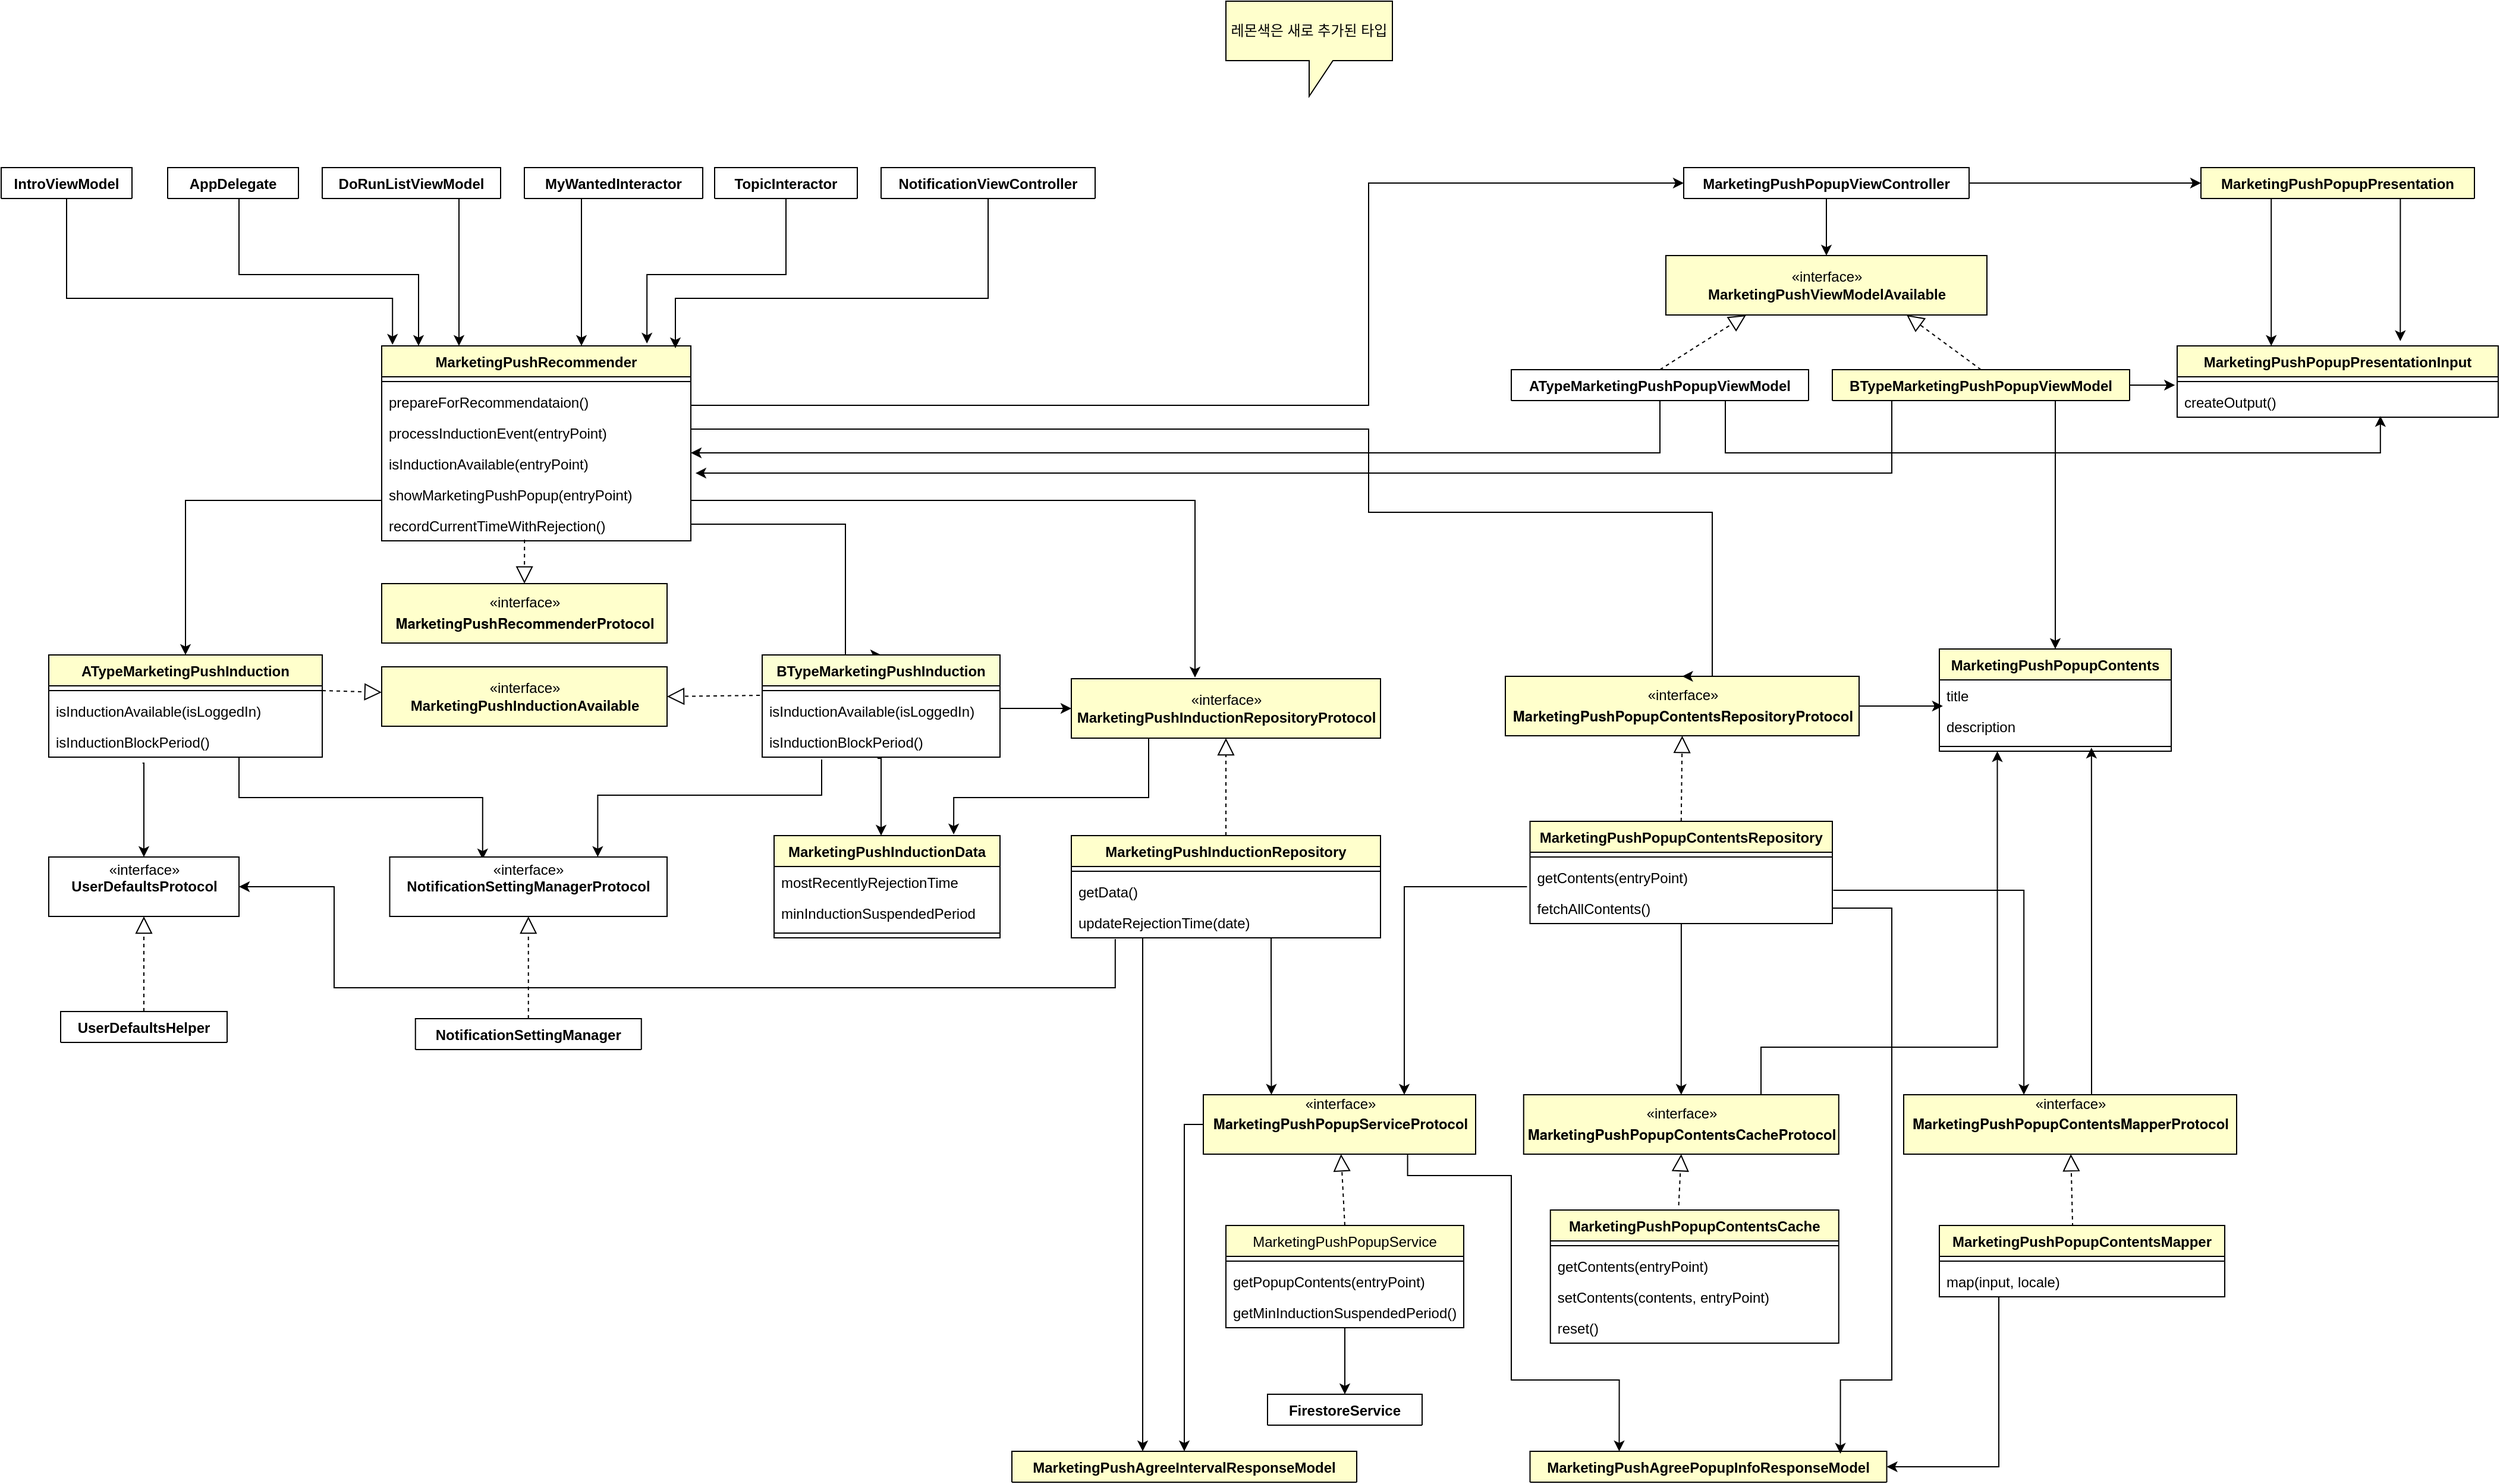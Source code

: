 <mxfile version="14.2.3" type="github">
  <diagram id="C5RBs43oDa-KdzZeNtuy" name="Page-1">
    <mxGraphModel dx="2325" dy="882" grid="1" gridSize="10" guides="1" tooltips="1" connect="1" arrows="1" fold="1" page="1" pageScale="1" pageWidth="827" pageHeight="1169" math="0" shadow="0">
      <root>
        <mxCell id="WIyWlLk6GJQsqaUBKTNV-0" />
        <mxCell id="WIyWlLk6GJQsqaUBKTNV-1" parent="WIyWlLk6GJQsqaUBKTNV-0" />
        <mxCell id="N1tmpEoP07QRV75fyxRd-24" style="edgeStyle=orthogonalEdgeStyle;rounded=0;orthogonalLoop=1;jettySize=auto;html=1;entryX=0;entryY=0.5;entryDx=0;entryDy=0;" parent="WIyWlLk6GJQsqaUBKTNV-1" source="t66y0W6B2ZInhG74MDZf-0" edge="1" target="t66y0W6B2ZInhG74MDZf-30">
          <mxGeometry relative="1" as="geometry">
            <mxPoint x="1271.086" y="241.012" as="targetPoint" />
            <Array as="points">
              <mxPoint x="1020" y="380" />
              <mxPoint x="1020" y="193" />
            </Array>
          </mxGeometry>
        </mxCell>
        <mxCell id="N1tmpEoP07QRV75fyxRd-34" style="edgeStyle=orthogonalEdgeStyle;rounded=0;orthogonalLoop=1;jettySize=auto;html=1;entryX=0.5;entryY=0;entryDx=0;entryDy=0;" parent="WIyWlLk6GJQsqaUBKTNV-1" source="t66y0W6B2ZInhG74MDZf-0" target="t66y0W6B2ZInhG74MDZf-4" edge="1">
          <mxGeometry relative="1" as="geometry">
            <Array as="points">
              <mxPoint x="260" y="460" />
              <mxPoint x="135" y="460" />
            </Array>
          </mxGeometry>
        </mxCell>
        <mxCell id="N1tmpEoP07QRV75fyxRd-35" style="edgeStyle=orthogonalEdgeStyle;rounded=0;orthogonalLoop=1;jettySize=auto;html=1;entryX=0.5;entryY=0;entryDx=0;entryDy=0;" parent="WIyWlLk6GJQsqaUBKTNV-1" source="t66y0W6B2ZInhG74MDZf-0" target="t66y0W6B2ZInhG74MDZf-10" edge="1">
          <mxGeometry relative="1" as="geometry">
            <Array as="points">
              <mxPoint x="580" y="480" />
            </Array>
          </mxGeometry>
        </mxCell>
        <mxCell id="_1q0dkuOW4hVHXK4jOnH-2" style="edgeStyle=orthogonalEdgeStyle;rounded=0;orthogonalLoop=1;jettySize=auto;html=1;entryX=0.4;entryY=-0.02;entryDx=0;entryDy=0;entryPerimeter=0;" edge="1" parent="WIyWlLk6GJQsqaUBKTNV-1" source="t66y0W6B2ZInhG74MDZf-0" target="t66y0W6B2ZInhG74MDZf-16">
          <mxGeometry relative="1" as="geometry">
            <Array as="points">
              <mxPoint x="874" y="460" />
            </Array>
          </mxGeometry>
        </mxCell>
        <mxCell id="t66y0W6B2ZInhG74MDZf-0" value="MarketingPushRecommender&#xa;" style="swimlane;fontStyle=1;align=center;verticalAlign=top;childLayout=stackLayout;horizontal=1;startSize=26;horizontalStack=0;resizeParent=1;resizeParentMax=0;resizeLast=0;collapsible=1;marginBottom=0;fillColor=#FFFFCC;" parent="WIyWlLk6GJQsqaUBKTNV-1" vertex="1">
          <mxGeometry x="190" y="330" width="260" height="164" as="geometry" />
        </mxCell>
        <mxCell id="t66y0W6B2ZInhG74MDZf-2" value="" style="line;strokeWidth=1;fillColor=none;align=left;verticalAlign=middle;spacingTop=-1;spacingLeft=3;spacingRight=3;rotatable=0;labelPosition=right;points=[];portConstraint=eastwest;" parent="t66y0W6B2ZInhG74MDZf-0" vertex="1">
          <mxGeometry y="26" width="260" height="8" as="geometry" />
        </mxCell>
        <mxCell id="_1q0dkuOW4hVHXK4jOnH-71" value="prepareForRecommendataion()" style="text;strokeColor=none;fillColor=none;align=left;verticalAlign=top;spacingLeft=4;spacingRight=4;overflow=hidden;rotatable=0;points=[[0,0.5],[1,0.5]];portConstraint=eastwest;" vertex="1" parent="t66y0W6B2ZInhG74MDZf-0">
          <mxGeometry y="34" width="260" height="26" as="geometry" />
        </mxCell>
        <mxCell id="t66y0W6B2ZInhG74MDZf-3" value="processInductionEvent(entryPoint)" style="text;strokeColor=none;fillColor=none;align=left;verticalAlign=top;spacingLeft=4;spacingRight=4;overflow=hidden;rotatable=0;points=[[0,0.5],[1,0.5]];portConstraint=eastwest;" parent="t66y0W6B2ZInhG74MDZf-0" vertex="1">
          <mxGeometry y="60" width="260" height="26" as="geometry" />
        </mxCell>
        <mxCell id="_1q0dkuOW4hVHXK4jOnH-69" value="isInductionAvailable(entryPoint)" style="text;strokeColor=none;fillColor=none;align=left;verticalAlign=top;spacingLeft=4;spacingRight=4;overflow=hidden;rotatable=0;points=[[0,0.5],[1,0.5]];portConstraint=eastwest;" vertex="1" parent="t66y0W6B2ZInhG74MDZf-0">
          <mxGeometry y="86" width="260" height="26" as="geometry" />
        </mxCell>
        <mxCell id="_1q0dkuOW4hVHXK4jOnH-70" value="showMarketingPushPopup(entryPoint) " style="text;strokeColor=none;fillColor=none;align=left;verticalAlign=top;spacingLeft=4;spacingRight=4;overflow=hidden;rotatable=0;points=[[0,0.5],[1,0.5]];portConstraint=eastwest;" vertex="1" parent="t66y0W6B2ZInhG74MDZf-0">
          <mxGeometry y="112" width="260" height="26" as="geometry" />
        </mxCell>
        <mxCell id="_1q0dkuOW4hVHXK4jOnH-72" value="recordCurrentTimeWithRejection()" style="text;strokeColor=none;fillColor=none;align=left;verticalAlign=top;spacingLeft=4;spacingRight=4;overflow=hidden;rotatable=0;points=[[0,0.5],[1,0.5]];portConstraint=eastwest;" vertex="1" parent="t66y0W6B2ZInhG74MDZf-0">
          <mxGeometry y="138" width="260" height="26" as="geometry" />
        </mxCell>
        <mxCell id="t66y0W6B2ZInhG74MDZf-84" style="edgeStyle=orthogonalEdgeStyle;rounded=0;orthogonalLoop=1;jettySize=auto;html=1;exitX=0.343;exitY=1.192;exitDx=0;exitDy=0;exitPerimeter=0;" parent="WIyWlLk6GJQsqaUBKTNV-1" source="_1q0dkuOW4hVHXK4jOnH-73" target="t66y0W6B2ZInhG74MDZf-15" edge="1">
          <mxGeometry relative="1" as="geometry">
            <Array as="points">
              <mxPoint x="-10" y="681" />
            </Array>
          </mxGeometry>
        </mxCell>
        <mxCell id="t66y0W6B2ZInhG74MDZf-85" style="edgeStyle=orthogonalEdgeStyle;rounded=0;orthogonalLoop=1;jettySize=auto;html=1;entryX=0.335;entryY=0.04;entryDx=0;entryDy=0;entryPerimeter=0;" parent="WIyWlLk6GJQsqaUBKTNV-1" source="t66y0W6B2ZInhG74MDZf-4" target="t66y0W6B2ZInhG74MDZf-34" edge="1">
          <mxGeometry relative="1" as="geometry">
            <mxPoint x="145.062" y="770" as="targetPoint" />
            <Array as="points">
              <mxPoint x="70" y="710" />
              <mxPoint x="275" y="710" />
            </Array>
          </mxGeometry>
        </mxCell>
        <mxCell id="t66y0W6B2ZInhG74MDZf-4" value="ATypeMarketingPushInduction&#xa;" style="swimlane;fontStyle=1;align=center;verticalAlign=top;childLayout=stackLayout;horizontal=1;startSize=26;horizontalStack=0;resizeParent=1;resizeParentMax=0;resizeLast=0;collapsible=1;marginBottom=0;fillColor=#FFFFCC;" parent="WIyWlLk6GJQsqaUBKTNV-1" vertex="1">
          <mxGeometry x="-90" y="590" width="230" height="86" as="geometry" />
        </mxCell>
        <mxCell id="t66y0W6B2ZInhG74MDZf-6" value="" style="line;strokeWidth=1;fillColor=none;align=left;verticalAlign=middle;spacingTop=-1;spacingLeft=3;spacingRight=3;rotatable=0;labelPosition=right;points=[];portConstraint=eastwest;" parent="t66y0W6B2ZInhG74MDZf-4" vertex="1">
          <mxGeometry y="26" width="230" height="8" as="geometry" />
        </mxCell>
        <mxCell id="t66y0W6B2ZInhG74MDZf-7" value="isInductionAvailable(isLoggedIn)" style="text;strokeColor=none;fillColor=none;align=left;verticalAlign=top;spacingLeft=4;spacingRight=4;overflow=hidden;rotatable=0;points=[[0,0.5],[1,0.5]];portConstraint=eastwest;" parent="t66y0W6B2ZInhG74MDZf-4" vertex="1">
          <mxGeometry y="34" width="230" height="26" as="geometry" />
        </mxCell>
        <mxCell id="_1q0dkuOW4hVHXK4jOnH-73" value="isInductionBlockPeriod() " style="text;strokeColor=none;fillColor=none;align=left;verticalAlign=top;spacingLeft=4;spacingRight=4;overflow=hidden;rotatable=0;points=[[0,0.5],[1,0.5]];portConstraint=eastwest;" vertex="1" parent="t66y0W6B2ZInhG74MDZf-4">
          <mxGeometry y="60" width="230" height="26" as="geometry" />
        </mxCell>
        <mxCell id="t66y0W6B2ZInhG74MDZf-86" style="edgeStyle=orthogonalEdgeStyle;rounded=0;orthogonalLoop=1;jettySize=auto;html=1;entryX=0.75;entryY=0;entryDx=0;entryDy=0;exitX=0.25;exitY=1.077;exitDx=0;exitDy=0;exitPerimeter=0;" parent="WIyWlLk6GJQsqaUBKTNV-1" source="_1q0dkuOW4hVHXK4jOnH-76" target="t66y0W6B2ZInhG74MDZf-34" edge="1">
          <mxGeometry relative="1" as="geometry">
            <Array as="points">
              <mxPoint x="560" y="708" />
              <mxPoint x="372" y="708" />
            </Array>
          </mxGeometry>
        </mxCell>
        <mxCell id="t66y0W6B2ZInhG74MDZf-87" style="edgeStyle=orthogonalEdgeStyle;rounded=0;orthogonalLoop=1;jettySize=auto;html=1;" parent="WIyWlLk6GJQsqaUBKTNV-1" source="t66y0W6B2ZInhG74MDZf-10" target="t66y0W6B2ZInhG74MDZf-16" edge="1">
          <mxGeometry relative="1" as="geometry">
            <Array as="points">
              <mxPoint x="720" y="635" />
              <mxPoint x="720" y="635" />
            </Array>
          </mxGeometry>
        </mxCell>
        <mxCell id="_1q0dkuOW4hVHXK4jOnH-88" style="edgeStyle=orthogonalEdgeStyle;rounded=0;orthogonalLoop=1;jettySize=auto;html=1;exitX=0.485;exitY=1.038;exitDx=0;exitDy=0;exitPerimeter=0;" edge="1" parent="WIyWlLk6GJQsqaUBKTNV-1" source="_1q0dkuOW4hVHXK4jOnH-76" target="t66y0W6B2ZInhG74MDZf-39">
          <mxGeometry relative="1" as="geometry">
            <Array as="points">
              <mxPoint x="610" y="677" />
            </Array>
          </mxGeometry>
        </mxCell>
        <mxCell id="t66y0W6B2ZInhG74MDZf-10" value="BTypeMarketingPushInduction&#xa;" style="swimlane;fontStyle=1;align=center;verticalAlign=top;childLayout=stackLayout;horizontal=1;startSize=26;horizontalStack=0;resizeParent=1;resizeParentMax=0;resizeLast=0;collapsible=1;marginBottom=0;fillColor=#FCFFD4;" parent="WIyWlLk6GJQsqaUBKTNV-1" vertex="1">
          <mxGeometry x="510" y="590" width="200" height="86" as="geometry" />
        </mxCell>
        <mxCell id="t66y0W6B2ZInhG74MDZf-12" value="" style="line;strokeWidth=1;fillColor=none;align=left;verticalAlign=middle;spacingTop=-1;spacingLeft=3;spacingRight=3;rotatable=0;labelPosition=right;points=[];portConstraint=eastwest;" parent="t66y0W6B2ZInhG74MDZf-10" vertex="1">
          <mxGeometry y="26" width="200" height="8" as="geometry" />
        </mxCell>
        <mxCell id="t66y0W6B2ZInhG74MDZf-13" value="isInductionAvailable(isLoggedIn)" style="text;strokeColor=none;fillColor=none;align=left;verticalAlign=top;spacingLeft=4;spacingRight=4;overflow=hidden;rotatable=0;points=[[0,0.5],[1,0.5]];portConstraint=eastwest;" parent="t66y0W6B2ZInhG74MDZf-10" vertex="1">
          <mxGeometry y="34" width="200" height="26" as="geometry" />
        </mxCell>
        <mxCell id="_1q0dkuOW4hVHXK4jOnH-76" value="isInductionBlockPeriod() " style="text;strokeColor=none;fillColor=none;align=left;verticalAlign=top;spacingLeft=4;spacingRight=4;overflow=hidden;rotatable=0;points=[[0,0.5],[1,0.5]];portConstraint=eastwest;" vertex="1" parent="t66y0W6B2ZInhG74MDZf-10">
          <mxGeometry y="60" width="200" height="26" as="geometry" />
        </mxCell>
        <mxCell id="t66y0W6B2ZInhG74MDZf-14" value="«interface»&lt;br&gt;&lt;span style=&quot;font-weight: 700&quot;&gt;MarketingPushInductionAvailable&lt;br&gt;&lt;/span&gt;" style="html=1;fillColor=#FFFFCC;" parent="WIyWlLk6GJQsqaUBKTNV-1" vertex="1">
          <mxGeometry x="190" y="600" width="240" height="50" as="geometry" />
        </mxCell>
        <mxCell id="t66y0W6B2ZInhG74MDZf-15" value="«interface»&lt;br&gt;&lt;b&gt;UserDefaultsProtocol&lt;br&gt;&lt;br&gt;&lt;/b&gt;" style="html=1;" parent="WIyWlLk6GJQsqaUBKTNV-1" vertex="1">
          <mxGeometry x="-90" y="760" width="160" height="50" as="geometry" />
        </mxCell>
        <mxCell id="_1q0dkuOW4hVHXK4jOnH-79" style="edgeStyle=orthogonalEdgeStyle;rounded=0;orthogonalLoop=1;jettySize=auto;html=1;exitX=0.25;exitY=1;exitDx=0;exitDy=0;entryX=0.795;entryY=-0.012;entryDx=0;entryDy=0;entryPerimeter=0;" edge="1" parent="WIyWlLk6GJQsqaUBKTNV-1" source="t66y0W6B2ZInhG74MDZf-16" target="t66y0W6B2ZInhG74MDZf-39">
          <mxGeometry relative="1" as="geometry">
            <mxPoint x="680" y="700" as="targetPoint" />
            <Array as="points">
              <mxPoint x="835" y="710" />
              <mxPoint x="671" y="710" />
            </Array>
          </mxGeometry>
        </mxCell>
        <mxCell id="t66y0W6B2ZInhG74MDZf-16" value="«interface»&lt;br&gt;&lt;span style=&quot;font-weight: 700&quot;&gt;MarketingPushInductionRepositoryProtocol&lt;br&gt;&lt;/span&gt;" style="html=1;fillColor=#FFFFCC;" parent="WIyWlLk6GJQsqaUBKTNV-1" vertex="1">
          <mxGeometry x="770" y="610" width="260" height="50" as="geometry" />
        </mxCell>
        <mxCell id="_1q0dkuOW4hVHXK4jOnH-115" style="edgeStyle=orthogonalEdgeStyle;rounded=0;orthogonalLoop=1;jettySize=auto;html=1;" edge="1" parent="WIyWlLk6GJQsqaUBKTNV-1" source="t66y0W6B2ZInhG74MDZf-17" target="_1q0dkuOW4hVHXK4jOnH-31">
          <mxGeometry relative="1" as="geometry">
            <Array as="points">
              <mxPoint x="830" y="1170" />
              <mxPoint x="830" y="1170" />
            </Array>
          </mxGeometry>
        </mxCell>
        <mxCell id="_1q0dkuOW4hVHXK4jOnH-122" style="edgeStyle=orthogonalEdgeStyle;rounded=0;orthogonalLoop=1;jettySize=auto;html=1;entryX=0.25;entryY=0;entryDx=0;entryDy=0;" edge="1" parent="WIyWlLk6GJQsqaUBKTNV-1" source="t66y0W6B2ZInhG74MDZf-17" target="_1q0dkuOW4hVHXK4jOnH-12">
          <mxGeometry relative="1" as="geometry">
            <Array as="points">
              <mxPoint x="938" y="860" />
              <mxPoint x="938" y="860" />
            </Array>
          </mxGeometry>
        </mxCell>
        <mxCell id="t66y0W6B2ZInhG74MDZf-17" value="MarketingPushInductionRepository&#xa;" style="swimlane;fontStyle=1;align=center;verticalAlign=top;childLayout=stackLayout;horizontal=1;startSize=26;horizontalStack=0;resizeParent=1;resizeParentMax=0;resizeLast=0;collapsible=1;marginBottom=0;fillColor=#FFFFCC;" parent="WIyWlLk6GJQsqaUBKTNV-1" vertex="1">
          <mxGeometry x="770" y="742" width="260" height="86" as="geometry" />
        </mxCell>
        <mxCell id="t66y0W6B2ZInhG74MDZf-19" value="" style="line;strokeWidth=1;fillColor=none;align=left;verticalAlign=middle;spacingTop=-1;spacingLeft=3;spacingRight=3;rotatable=0;labelPosition=right;points=[];portConstraint=eastwest;" parent="t66y0W6B2ZInhG74MDZf-17" vertex="1">
          <mxGeometry y="26" width="260" height="8" as="geometry" />
        </mxCell>
        <mxCell id="t66y0W6B2ZInhG74MDZf-20" value="getData()" style="text;strokeColor=none;fillColor=none;align=left;verticalAlign=top;spacingLeft=4;spacingRight=4;overflow=hidden;rotatable=0;points=[[0,0.5],[1,0.5]];portConstraint=eastwest;" parent="t66y0W6B2ZInhG74MDZf-17" vertex="1">
          <mxGeometry y="34" width="260" height="26" as="geometry" />
        </mxCell>
        <mxCell id="_1q0dkuOW4hVHXK4jOnH-78" value="updateRejectionTime(date)&#xa;&#xa;" style="text;strokeColor=none;fillColor=none;align=left;verticalAlign=top;spacingLeft=4;spacingRight=4;overflow=hidden;rotatable=0;points=[[0,0.5],[1,0.5]];portConstraint=eastwest;" vertex="1" parent="t66y0W6B2ZInhG74MDZf-17">
          <mxGeometry y="60" width="260" height="26" as="geometry" />
        </mxCell>
        <mxCell id="t66y0W6B2ZInhG74MDZf-21" value="«interface»&lt;br&gt;&lt;span style=&quot;font-weight: 700&quot;&gt;MarketingPushViewModelAvailable&lt;br&gt;&lt;/span&gt;" style="html=1;fillColor=#FFFFCC;" parent="WIyWlLk6GJQsqaUBKTNV-1" vertex="1">
          <mxGeometry x="1270" y="254" width="270" height="50" as="geometry" />
        </mxCell>
        <mxCell id="N1tmpEoP07QRV75fyxRd-19" style="edgeStyle=orthogonalEdgeStyle;rounded=0;orthogonalLoop=1;jettySize=auto;html=1;entryX=0.633;entryY=0.962;entryDx=0;entryDy=0;entryPerimeter=0;" parent="WIyWlLk6GJQsqaUBKTNV-1" source="t66y0W6B2ZInhG74MDZf-22" edge="1" target="N1tmpEoP07QRV75fyxRd-5">
          <mxGeometry relative="1" as="geometry">
            <mxPoint x="1850" y="420" as="targetPoint" />
            <Array as="points">
              <mxPoint x="1320" y="420" />
              <mxPoint x="1871" y="420" />
            </Array>
          </mxGeometry>
        </mxCell>
        <mxCell id="_1q0dkuOW4hVHXK4jOnH-106" style="edgeStyle=orthogonalEdgeStyle;rounded=0;orthogonalLoop=1;jettySize=auto;html=1;entryX=1;entryY=0.154;entryDx=0;entryDy=0;entryPerimeter=0;" edge="1" parent="WIyWlLk6GJQsqaUBKTNV-1" source="t66y0W6B2ZInhG74MDZf-22" target="_1q0dkuOW4hVHXK4jOnH-69">
          <mxGeometry relative="1" as="geometry" />
        </mxCell>
        <mxCell id="t66y0W6B2ZInhG74MDZf-22" value="ATypeMarketingPushPopupViewModel&#xa;" style="swimlane;fontStyle=1;align=center;verticalAlign=top;childLayout=stackLayout;horizontal=1;startSize=26;horizontalStack=0;resizeParent=1;resizeParentMax=0;resizeLast=0;collapsible=1;marginBottom=0;" parent="WIyWlLk6GJQsqaUBKTNV-1" vertex="1" collapsed="1">
          <mxGeometry x="1140" y="350" width="250" height="26" as="geometry">
            <mxRectangle x="1140" y="430" width="252.5" height="34" as="alternateBounds" />
          </mxGeometry>
        </mxCell>
        <mxCell id="t66y0W6B2ZInhG74MDZf-24" value="" style="line;strokeWidth=1;fillColor=none;align=left;verticalAlign=middle;spacingTop=-1;spacingLeft=3;spacingRight=3;rotatable=0;labelPosition=right;points=[];portConstraint=eastwest;" parent="t66y0W6B2ZInhG74MDZf-22" vertex="1">
          <mxGeometry y="26" width="250" height="8" as="geometry" />
        </mxCell>
        <mxCell id="_1q0dkuOW4hVHXK4jOnH-105" style="edgeStyle=orthogonalEdgeStyle;rounded=0;orthogonalLoop=1;jettySize=auto;html=1;entryX=1.015;entryY=0.808;entryDx=0;entryDy=0;entryPerimeter=0;" edge="1" parent="WIyWlLk6GJQsqaUBKTNV-1" source="t66y0W6B2ZInhG74MDZf-26" target="_1q0dkuOW4hVHXK4jOnH-69">
          <mxGeometry relative="1" as="geometry">
            <Array as="points">
              <mxPoint x="1460" y="437" />
            </Array>
          </mxGeometry>
        </mxCell>
        <mxCell id="_1q0dkuOW4hVHXK4jOnH-108" style="edgeStyle=orthogonalEdgeStyle;rounded=0;orthogonalLoop=1;jettySize=auto;html=1;entryX=-0.007;entryY=-0.038;entryDx=0;entryDy=0;entryPerimeter=0;" edge="1" parent="WIyWlLk6GJQsqaUBKTNV-1" source="t66y0W6B2ZInhG74MDZf-26" target="N1tmpEoP07QRV75fyxRd-5">
          <mxGeometry relative="1" as="geometry">
            <Array as="points">
              <mxPoint x="1690" y="363" />
              <mxPoint x="1690" y="363" />
            </Array>
          </mxGeometry>
        </mxCell>
        <mxCell id="_1q0dkuOW4hVHXK4jOnH-117" style="edgeStyle=orthogonalEdgeStyle;rounded=0;orthogonalLoop=1;jettySize=auto;html=1;exitX=0.75;exitY=1;exitDx=0;exitDy=0;" edge="1" parent="WIyWlLk6GJQsqaUBKTNV-1" source="t66y0W6B2ZInhG74MDZf-26" target="_1q0dkuOW4hVHXK4jOnH-8">
          <mxGeometry relative="1" as="geometry" />
        </mxCell>
        <mxCell id="t66y0W6B2ZInhG74MDZf-26" value="BTypeMarketingPushPopupViewModel&#xa;" style="swimlane;fontStyle=1;align=center;verticalAlign=top;childLayout=stackLayout;horizontal=1;startSize=26;horizontalStack=0;resizeParent=1;resizeParentMax=0;resizeLast=0;collapsible=1;marginBottom=0;fillColor=#FFFFCC;" parent="WIyWlLk6GJQsqaUBKTNV-1" vertex="1" collapsed="1">
          <mxGeometry x="1410" y="350" width="250" height="26" as="geometry">
            <mxRectangle x="1410" y="430" width="260" height="34" as="alternateBounds" />
          </mxGeometry>
        </mxCell>
        <mxCell id="t66y0W6B2ZInhG74MDZf-28" value="" style="line;strokeWidth=1;fillColor=none;align=left;verticalAlign=middle;spacingTop=-1;spacingLeft=3;spacingRight=3;rotatable=0;labelPosition=right;points=[];portConstraint=eastwest;" parent="t66y0W6B2ZInhG74MDZf-26" vertex="1">
          <mxGeometry y="26" width="250" height="8" as="geometry" />
        </mxCell>
        <mxCell id="t66y0W6B2ZInhG74MDZf-73" style="edgeStyle=orthogonalEdgeStyle;rounded=0;orthogonalLoop=1;jettySize=auto;html=1;" parent="WIyWlLk6GJQsqaUBKTNV-1" source="t66y0W6B2ZInhG74MDZf-30" target="t66y0W6B2ZInhG74MDZf-21" edge="1">
          <mxGeometry relative="1" as="geometry" />
        </mxCell>
        <mxCell id="_1q0dkuOW4hVHXK4jOnH-102" style="edgeStyle=orthogonalEdgeStyle;rounded=0;orthogonalLoop=1;jettySize=auto;html=1;entryX=0;entryY=0.5;entryDx=0;entryDy=0;" edge="1" parent="WIyWlLk6GJQsqaUBKTNV-1" source="t66y0W6B2ZInhG74MDZf-30" target="N1tmpEoP07QRV75fyxRd-6">
          <mxGeometry relative="1" as="geometry">
            <mxPoint x="1710" y="103" as="targetPoint" />
          </mxGeometry>
        </mxCell>
        <mxCell id="t66y0W6B2ZInhG74MDZf-30" value="MarketingPushPopupViewController&#xa;" style="swimlane;fontStyle=1;align=center;verticalAlign=top;childLayout=stackLayout;horizontal=1;startSize=26;horizontalStack=0;resizeParent=1;resizeParentMax=0;resizeLast=0;collapsible=1;marginBottom=0;" parent="WIyWlLk6GJQsqaUBKTNV-1" vertex="1" collapsed="1">
          <mxGeometry x="1285" y="180" width="240" height="26" as="geometry">
            <mxRectangle x="1270" y="220" width="271.5" height="34" as="alternateBounds" />
          </mxGeometry>
        </mxCell>
        <mxCell id="t66y0W6B2ZInhG74MDZf-32" value="" style="line;strokeWidth=1;fillColor=none;align=left;verticalAlign=middle;spacingTop=-1;spacingLeft=3;spacingRight=3;rotatable=0;labelPosition=right;points=[];portConstraint=eastwest;" parent="t66y0W6B2ZInhG74MDZf-30" vertex="1">
          <mxGeometry y="26" width="240" height="8" as="geometry" />
        </mxCell>
        <mxCell id="t66y0W6B2ZInhG74MDZf-34" value="«interface»&lt;br&gt;&lt;b&gt;NotificationSettingManagerProtocol&lt;br&gt;&lt;br&gt;&lt;/b&gt;" style="html=1;" parent="WIyWlLk6GJQsqaUBKTNV-1" vertex="1">
          <mxGeometry x="196.75" y="760" width="233.25" height="50" as="geometry" />
        </mxCell>
        <mxCell id="t66y0W6B2ZInhG74MDZf-35" value="NotificationSettingManager&#xa;" style="swimlane;fontStyle=1;align=center;verticalAlign=top;childLayout=stackLayout;horizontal=1;startSize=26;horizontalStack=0;resizeParent=1;resizeParentMax=0;resizeLast=0;collapsible=1;marginBottom=0;" parent="WIyWlLk6GJQsqaUBKTNV-1" vertex="1" collapsed="1">
          <mxGeometry x="218.38" y="896" width="190" height="26" as="geometry">
            <mxRectangle x="223" y="920" width="180" height="34" as="alternateBounds" />
          </mxGeometry>
        </mxCell>
        <mxCell id="t66y0W6B2ZInhG74MDZf-37" value="" style="line;strokeWidth=1;fillColor=none;align=left;verticalAlign=middle;spacingTop=-1;spacingLeft=3;spacingRight=3;rotatable=0;labelPosition=right;points=[];portConstraint=eastwest;" parent="t66y0W6B2ZInhG74MDZf-35" vertex="1">
          <mxGeometry y="26" width="190" height="8" as="geometry" />
        </mxCell>
        <mxCell id="t66y0W6B2ZInhG74MDZf-39" value="MarketingPushInductionData&#xa;" style="swimlane;fontStyle=1;align=center;verticalAlign=top;childLayout=stackLayout;horizontal=1;startSize=26;horizontalStack=0;resizeParent=1;resizeParentMax=0;resizeLast=0;collapsible=1;marginBottom=0;fillColor=#FFFFCC;" parent="WIyWlLk6GJQsqaUBKTNV-1" vertex="1">
          <mxGeometry x="520" y="742" width="190" height="86" as="geometry" />
        </mxCell>
        <mxCell id="t66y0W6B2ZInhG74MDZf-40" value="mostRecentlyRejectionTime" style="text;strokeColor=none;fillColor=none;align=left;verticalAlign=top;spacingLeft=4;spacingRight=4;overflow=hidden;rotatable=0;points=[[0,0.5],[1,0.5]];portConstraint=eastwest;" parent="t66y0W6B2ZInhG74MDZf-39" vertex="1">
          <mxGeometry y="26" width="190" height="26" as="geometry" />
        </mxCell>
        <mxCell id="_1q0dkuOW4hVHXK4jOnH-77" value="minInductionSuspendedPeriod" style="text;strokeColor=none;fillColor=none;align=left;verticalAlign=top;spacingLeft=4;spacingRight=4;overflow=hidden;rotatable=0;points=[[0,0.5],[1,0.5]];portConstraint=eastwest;" vertex="1" parent="t66y0W6B2ZInhG74MDZf-39">
          <mxGeometry y="52" width="190" height="26" as="geometry" />
        </mxCell>
        <mxCell id="t66y0W6B2ZInhG74MDZf-41" value="" style="line;strokeWidth=1;fillColor=none;align=left;verticalAlign=middle;spacingTop=-1;spacingLeft=3;spacingRight=3;rotatable=0;labelPosition=right;points=[];portConstraint=eastwest;" parent="t66y0W6B2ZInhG74MDZf-39" vertex="1">
          <mxGeometry y="78" width="190" height="8" as="geometry" />
        </mxCell>
        <mxCell id="_1q0dkuOW4hVHXK4jOnH-93" style="edgeStyle=orthogonalEdgeStyle;rounded=0;orthogonalLoop=1;jettySize=auto;html=1;entryX=0.95;entryY=0.012;entryDx=0;entryDy=0;entryPerimeter=0;" edge="1" parent="WIyWlLk6GJQsqaUBKTNV-1" source="t66y0W6B2ZInhG74MDZf-43" target="t66y0W6B2ZInhG74MDZf-0">
          <mxGeometry relative="1" as="geometry">
            <Array as="points">
              <mxPoint x="700" y="290" />
              <mxPoint x="437" y="290" />
            </Array>
          </mxGeometry>
        </mxCell>
        <mxCell id="t66y0W6B2ZInhG74MDZf-43" value="NotificationViewController&#xa;" style="swimlane;fontStyle=1;align=center;verticalAlign=top;childLayout=stackLayout;horizontal=1;startSize=26;horizontalStack=0;resizeParent=1;resizeParentMax=0;resizeLast=0;collapsible=1;marginBottom=0;" parent="WIyWlLk6GJQsqaUBKTNV-1" vertex="1" collapsed="1">
          <mxGeometry x="610" y="180" width="180" height="26" as="geometry">
            <mxRectangle x="690" y="180" width="160" height="34" as="alternateBounds" />
          </mxGeometry>
        </mxCell>
        <mxCell id="t66y0W6B2ZInhG74MDZf-45" value="" style="line;strokeWidth=1;fillColor=none;align=left;verticalAlign=middle;spacingTop=-1;spacingLeft=3;spacingRight=3;rotatable=0;labelPosition=right;points=[];portConstraint=eastwest;" parent="t66y0W6B2ZInhG74MDZf-43" vertex="1">
          <mxGeometry y="26" width="180" height="8" as="geometry" />
        </mxCell>
        <mxCell id="N1tmpEoP07QRV75fyxRd-33" style="edgeStyle=orthogonalEdgeStyle;rounded=0;orthogonalLoop=1;jettySize=auto;html=1;entryX=0.858;entryY=-0.012;entryDx=0;entryDy=0;entryPerimeter=0;" parent="WIyWlLk6GJQsqaUBKTNV-1" source="t66y0W6B2ZInhG74MDZf-47" target="t66y0W6B2ZInhG74MDZf-0" edge="1">
          <mxGeometry relative="1" as="geometry">
            <Array as="points">
              <mxPoint x="530" y="270" />
              <mxPoint x="413" y="270" />
            </Array>
          </mxGeometry>
        </mxCell>
        <mxCell id="t66y0W6B2ZInhG74MDZf-47" value="TopicInteractor&#xa;" style="swimlane;fontStyle=1;align=center;verticalAlign=top;childLayout=stackLayout;horizontal=1;startSize=26;horizontalStack=0;resizeParent=1;resizeParentMax=0;resizeLast=0;collapsible=1;marginBottom=0;" parent="WIyWlLk6GJQsqaUBKTNV-1" vertex="1" collapsed="1">
          <mxGeometry x="470" y="180" width="120" height="26" as="geometry">
            <mxRectangle x="510" y="180" width="160" height="34" as="alternateBounds" />
          </mxGeometry>
        </mxCell>
        <mxCell id="t66y0W6B2ZInhG74MDZf-49" value="" style="line;strokeWidth=1;fillColor=none;align=left;verticalAlign=middle;spacingTop=-1;spacingLeft=3;spacingRight=3;rotatable=0;labelPosition=right;points=[];portConstraint=eastwest;" parent="t66y0W6B2ZInhG74MDZf-47" vertex="1">
          <mxGeometry y="26" width="120" height="8" as="geometry" />
        </mxCell>
        <mxCell id="_1q0dkuOW4hVHXK4jOnH-64" style="edgeStyle=orthogonalEdgeStyle;rounded=0;orthogonalLoop=1;jettySize=auto;html=1;entryX=0.25;entryY=0;entryDx=0;entryDy=0;" edge="1" parent="WIyWlLk6GJQsqaUBKTNV-1" source="t66y0W6B2ZInhG74MDZf-51" target="t66y0W6B2ZInhG74MDZf-0">
          <mxGeometry relative="1" as="geometry">
            <Array as="points">
              <mxPoint x="255" y="250" />
              <mxPoint x="255" y="250" />
            </Array>
          </mxGeometry>
        </mxCell>
        <mxCell id="t66y0W6B2ZInhG74MDZf-51" value="DoRunListViewModel" style="swimlane;fontStyle=1;align=center;verticalAlign=top;childLayout=stackLayout;horizontal=1;startSize=26;horizontalStack=0;resizeParent=1;resizeParentMax=0;resizeLast=0;collapsible=1;marginBottom=0;" parent="WIyWlLk6GJQsqaUBKTNV-1" vertex="1" collapsed="1">
          <mxGeometry x="140" y="180" width="150" height="26" as="geometry">
            <mxRectangle x="140" y="180" width="160" height="34" as="alternateBounds" />
          </mxGeometry>
        </mxCell>
        <mxCell id="t66y0W6B2ZInhG74MDZf-53" value="" style="line;strokeWidth=1;fillColor=none;align=left;verticalAlign=middle;spacingTop=-1;spacingLeft=3;spacingRight=3;rotatable=0;labelPosition=right;points=[];portConstraint=eastwest;" parent="t66y0W6B2ZInhG74MDZf-51" vertex="1">
          <mxGeometry y="26" width="150" height="8" as="geometry" />
        </mxCell>
        <mxCell id="N1tmpEoP07QRV75fyxRd-32" style="edgeStyle=orthogonalEdgeStyle;rounded=0;orthogonalLoop=1;jettySize=auto;html=1;" parent="WIyWlLk6GJQsqaUBKTNV-1" source="t66y0W6B2ZInhG74MDZf-55" edge="1">
          <mxGeometry relative="1" as="geometry">
            <mxPoint x="358" y="330" as="targetPoint" />
            <Array as="points">
              <mxPoint x="358" y="240" />
              <mxPoint x="358" y="240" />
            </Array>
          </mxGeometry>
        </mxCell>
        <mxCell id="t66y0W6B2ZInhG74MDZf-55" value="MyWantedInteractor&#xa;" style="swimlane;fontStyle=1;align=center;verticalAlign=top;childLayout=stackLayout;horizontal=1;startSize=26;horizontalStack=0;resizeParent=1;resizeParentMax=0;resizeLast=0;collapsible=1;marginBottom=0;" parent="WIyWlLk6GJQsqaUBKTNV-1" vertex="1" collapsed="1">
          <mxGeometry x="310" y="180" width="150" height="26" as="geometry">
            <mxRectangle x="320" y="180" width="160" height="34" as="alternateBounds" />
          </mxGeometry>
        </mxCell>
        <mxCell id="t66y0W6B2ZInhG74MDZf-57" value="" style="line;strokeWidth=1;fillColor=none;align=left;verticalAlign=middle;spacingTop=-1;spacingLeft=3;spacingRight=3;rotatable=0;labelPosition=right;points=[];portConstraint=eastwest;" parent="t66y0W6B2ZInhG74MDZf-55" vertex="1">
          <mxGeometry y="26" width="150" height="8" as="geometry" />
        </mxCell>
        <mxCell id="_1q0dkuOW4hVHXK4jOnH-63" style="edgeStyle=orthogonalEdgeStyle;rounded=0;orthogonalLoop=1;jettySize=auto;html=1;" edge="1" parent="WIyWlLk6GJQsqaUBKTNV-1" source="t66y0W6B2ZInhG74MDZf-62">
          <mxGeometry relative="1" as="geometry">
            <mxPoint x="221" y="330" as="targetPoint" />
            <Array as="points">
              <mxPoint x="70" y="270" />
              <mxPoint x="221" y="270" />
            </Array>
          </mxGeometry>
        </mxCell>
        <mxCell id="t66y0W6B2ZInhG74MDZf-62" value="AppDelegate" style="swimlane;fontStyle=1;align=center;verticalAlign=top;childLayout=stackLayout;horizontal=1;startSize=26;horizontalStack=0;resizeParent=1;resizeParentMax=0;resizeLast=0;collapsible=1;marginBottom=0;" parent="WIyWlLk6GJQsqaUBKTNV-1" vertex="1" collapsed="1">
          <mxGeometry x="10" y="180" width="110" height="26" as="geometry">
            <mxRectangle x="-40" y="180" width="160" height="34" as="alternateBounds" />
          </mxGeometry>
        </mxCell>
        <mxCell id="t66y0W6B2ZInhG74MDZf-64" value="" style="line;strokeWidth=1;fillColor=none;align=left;verticalAlign=middle;spacingTop=-1;spacingLeft=3;spacingRight=3;rotatable=0;labelPosition=right;points=[];portConstraint=eastwest;" parent="t66y0W6B2ZInhG74MDZf-62" vertex="1">
          <mxGeometry y="26" width="110" height="8" as="geometry" />
        </mxCell>
        <mxCell id="t66y0W6B2ZInhG74MDZf-69" value="" style="endArrow=block;dashed=1;endFill=0;endSize=12;html=1;exitX=1;exitY=-0.154;exitDx=0;exitDy=0;exitPerimeter=0;" parent="WIyWlLk6GJQsqaUBKTNV-1" source="t66y0W6B2ZInhG74MDZf-7" target="t66y0W6B2ZInhG74MDZf-14" edge="1">
          <mxGeometry width="160" relative="1" as="geometry">
            <mxPoint x="250" y="609" as="sourcePoint" />
            <mxPoint x="490" y="490" as="targetPoint" />
          </mxGeometry>
        </mxCell>
        <mxCell id="t66y0W6B2ZInhG74MDZf-70" value="" style="endArrow=block;dashed=1;endFill=0;endSize=12;html=1;exitX=-0.01;exitY=0;exitDx=0;exitDy=0;entryX=1;entryY=0.5;entryDx=0;entryDy=0;exitPerimeter=0;" parent="WIyWlLk6GJQsqaUBKTNV-1" source="t66y0W6B2ZInhG74MDZf-13" target="t66y0W6B2ZInhG74MDZf-14" edge="1">
          <mxGeometry width="160" relative="1" as="geometry">
            <mxPoint x="378.5" y="609" as="sourcePoint" />
            <mxPoint x="490" y="490" as="targetPoint" />
          </mxGeometry>
        </mxCell>
        <mxCell id="t66y0W6B2ZInhG74MDZf-75" value="" style="endArrow=block;dashed=1;endFill=0;endSize=12;html=1;entryX=0.25;entryY=1;entryDx=0;entryDy=0;exitX=0.5;exitY=0;exitDx=0;exitDy=0;" parent="WIyWlLk6GJQsqaUBKTNV-1" source="t66y0W6B2ZInhG74MDZf-22" target="t66y0W6B2ZInhG74MDZf-21" edge="1">
          <mxGeometry width="160" relative="1" as="geometry">
            <mxPoint x="1152" y="350" as="sourcePoint" />
            <mxPoint x="871" y="270" as="targetPoint" />
          </mxGeometry>
        </mxCell>
        <mxCell id="t66y0W6B2ZInhG74MDZf-76" value="" style="endArrow=block;dashed=1;endFill=0;endSize=12;html=1;exitX=0.5;exitY=0;exitDx=0;exitDy=0;entryX=0.75;entryY=1;entryDx=0;entryDy=0;" parent="WIyWlLk6GJQsqaUBKTNV-1" target="t66y0W6B2ZInhG74MDZf-21" edge="1">
          <mxGeometry width="160" relative="1" as="geometry">
            <mxPoint x="1535" y="350" as="sourcePoint" />
            <mxPoint x="871" y="270" as="targetPoint" />
          </mxGeometry>
        </mxCell>
        <mxCell id="t66y0W6B2ZInhG74MDZf-79" value="UserDefaultsHelper&#xa;" style="swimlane;fontStyle=1;align=center;verticalAlign=top;childLayout=stackLayout;horizontal=1;startSize=26;horizontalStack=0;resizeParent=1;resizeParentMax=0;resizeLast=0;collapsible=1;marginBottom=0;" parent="WIyWlLk6GJQsqaUBKTNV-1" vertex="1" collapsed="1">
          <mxGeometry x="-80" y="890" width="140" height="26" as="geometry">
            <mxRectangle x="20" y="920" width="160" height="34" as="alternateBounds" />
          </mxGeometry>
        </mxCell>
        <mxCell id="t66y0W6B2ZInhG74MDZf-81" value="" style="line;strokeWidth=1;fillColor=none;align=left;verticalAlign=middle;spacingTop=-1;spacingLeft=3;spacingRight=3;rotatable=0;labelPosition=right;points=[];portConstraint=eastwest;" parent="t66y0W6B2ZInhG74MDZf-79" vertex="1">
          <mxGeometry y="26" width="140" height="8" as="geometry" />
        </mxCell>
        <mxCell id="t66y0W6B2ZInhG74MDZf-83" value="" style="endArrow=block;dashed=1;endFill=0;endSize=12;html=1;exitX=0.5;exitY=0;exitDx=0;exitDy=0;" parent="WIyWlLk6GJQsqaUBKTNV-1" source="t66y0W6B2ZInhG74MDZf-79" target="t66y0W6B2ZInhG74MDZf-15" edge="1">
          <mxGeometry width="160" relative="1" as="geometry">
            <mxPoint x="220" y="500" as="sourcePoint" />
            <mxPoint x="380" y="500" as="targetPoint" />
          </mxGeometry>
        </mxCell>
        <mxCell id="t66y0W6B2ZInhG74MDZf-88" value="" style="endArrow=block;dashed=1;endFill=0;endSize=12;html=1;exitX=0.5;exitY=0;exitDx=0;exitDy=0;entryX=0.5;entryY=1;entryDx=0;entryDy=0;" parent="WIyWlLk6GJQsqaUBKTNV-1" source="t66y0W6B2ZInhG74MDZf-35" target="t66y0W6B2ZInhG74MDZf-34" edge="1">
          <mxGeometry width="160" relative="1" as="geometry">
            <mxPoint x="208" y="930" as="sourcePoint" />
            <mxPoint x="203.375" y="820" as="targetPoint" />
          </mxGeometry>
        </mxCell>
        <mxCell id="t66y0W6B2ZInhG74MDZf-90" value="" style="endArrow=block;dashed=1;endFill=0;endSize=12;html=1;exitX=0.5;exitY=0;exitDx=0;exitDy=0;entryX=0.5;entryY=1;entryDx=0;entryDy=0;" parent="WIyWlLk6GJQsqaUBKTNV-1" source="t66y0W6B2ZInhG74MDZf-17" target="t66y0W6B2ZInhG74MDZf-16" edge="1">
          <mxGeometry width="160" relative="1" as="geometry">
            <mxPoint x="360" y="490" as="sourcePoint" />
            <mxPoint x="520" y="490" as="targetPoint" />
          </mxGeometry>
        </mxCell>
        <mxCell id="N1tmpEoP07QRV75fyxRd-2" value="MarketingPushPopupPresentationInput" style="swimlane;fontStyle=1;align=center;verticalAlign=top;childLayout=stackLayout;horizontal=1;startSize=26;horizontalStack=0;resizeParent=1;resizeParentMax=0;resizeLast=0;collapsible=1;marginBottom=0;fillColor=#FFFFCC;" parent="WIyWlLk6GJQsqaUBKTNV-1" vertex="1">
          <mxGeometry x="1700" y="330" width="270" height="60" as="geometry" />
        </mxCell>
        <mxCell id="N1tmpEoP07QRV75fyxRd-4" value="" style="line;strokeWidth=1;fillColor=none;align=left;verticalAlign=middle;spacingTop=-1;spacingLeft=3;spacingRight=3;rotatable=0;labelPosition=right;points=[];portConstraint=eastwest;" parent="N1tmpEoP07QRV75fyxRd-2" vertex="1">
          <mxGeometry y="26" width="270" height="8" as="geometry" />
        </mxCell>
        <mxCell id="N1tmpEoP07QRV75fyxRd-5" value="createOutput()" style="text;strokeColor=none;fillColor=none;align=left;verticalAlign=top;spacingLeft=4;spacingRight=4;overflow=hidden;rotatable=0;points=[[0,0.5],[1,0.5]];portConstraint=eastwest;" parent="N1tmpEoP07QRV75fyxRd-2" vertex="1">
          <mxGeometry y="34" width="270" height="26" as="geometry" />
        </mxCell>
        <mxCell id="_1q0dkuOW4hVHXK4jOnH-104" style="edgeStyle=orthogonalEdgeStyle;rounded=0;orthogonalLoop=1;jettySize=auto;html=1;exitX=0.75;exitY=1;exitDx=0;exitDy=0;entryX=0.695;entryY=-0.067;entryDx=0;entryDy=0;entryPerimeter=0;" edge="1" parent="WIyWlLk6GJQsqaUBKTNV-1" source="N1tmpEoP07QRV75fyxRd-6" target="N1tmpEoP07QRV75fyxRd-2">
          <mxGeometry relative="1" as="geometry">
            <mxPoint x="1908.24" y="246" as="sourcePoint" />
            <mxPoint x="1898.24" y="326" as="targetPoint" />
            <Array as="points">
              <mxPoint x="1888" y="206" />
            </Array>
          </mxGeometry>
        </mxCell>
        <mxCell id="_1q0dkuOW4hVHXK4jOnH-107" style="edgeStyle=orthogonalEdgeStyle;rounded=0;orthogonalLoop=1;jettySize=auto;html=1;exitX=0.25;exitY=1;exitDx=0;exitDy=0;entryX=0.293;entryY=0;entryDx=0;entryDy=0;entryPerimeter=0;" edge="1" parent="WIyWlLk6GJQsqaUBKTNV-1" source="N1tmpEoP07QRV75fyxRd-6" target="N1tmpEoP07QRV75fyxRd-2">
          <mxGeometry relative="1" as="geometry">
            <Array as="points">
              <mxPoint x="1779" y="206" />
            </Array>
          </mxGeometry>
        </mxCell>
        <mxCell id="N1tmpEoP07QRV75fyxRd-6" value="MarketingPushPopupPresentation&#xa;" style="swimlane;fontStyle=1;align=center;verticalAlign=top;childLayout=stackLayout;horizontal=1;startSize=26;horizontalStack=0;resizeParent=1;resizeParentMax=0;resizeLast=0;collapsible=1;marginBottom=0;fillColor=#FFFFCC;" parent="WIyWlLk6GJQsqaUBKTNV-1" vertex="1" collapsed="1">
          <mxGeometry x="1720" y="180" width="230" height="26" as="geometry">
            <mxRectangle x="1700" y="190" width="230" height="34" as="alternateBounds" />
          </mxGeometry>
        </mxCell>
        <mxCell id="N1tmpEoP07QRV75fyxRd-8" value="" style="line;strokeWidth=1;fillColor=none;align=left;verticalAlign=middle;spacingTop=-1;spacingLeft=3;spacingRight=3;rotatable=0;labelPosition=right;points=[];portConstraint=eastwest;" parent="N1tmpEoP07QRV75fyxRd-6" vertex="1">
          <mxGeometry y="26" width="230" height="8" as="geometry" />
        </mxCell>
        <mxCell id="N1tmpEoP07QRV75fyxRd-25" value="레몬색은 새로 추가된 타입" style="shape=callout;whiteSpace=wrap;html=1;perimeter=calloutPerimeter;fillColor=#FFFFCC;" parent="WIyWlLk6GJQsqaUBKTNV-1" vertex="1">
          <mxGeometry x="900" y="40" width="140" height="80" as="geometry" />
        </mxCell>
        <mxCell id="_1q0dkuOW4hVHXK4jOnH-118" style="edgeStyle=orthogonalEdgeStyle;rounded=0;orthogonalLoop=1;jettySize=auto;html=1;entryX=0.015;entryY=-0.154;entryDx=0;entryDy=0;entryPerimeter=0;" edge="1" parent="WIyWlLk6GJQsqaUBKTNV-1" source="_1q0dkuOW4hVHXK4jOnH-1" target="_1q0dkuOW4hVHXK4jOnH-87">
          <mxGeometry relative="1" as="geometry" />
        </mxCell>
        <mxCell id="_1q0dkuOW4hVHXK4jOnH-1" value="«interface»&lt;br&gt;&lt;p style=&quot;margin: 0px ; font-stretch: normal ; line-height: normal ; font-family: &amp;#34;helvetica neue&amp;#34;&quot;&gt;&lt;b&gt;MarketingPushPopupContentsRepositoryProtocol&lt;/b&gt;&lt;/p&gt;" style="html=1;fillColor=#FFFFCC;" vertex="1" parent="WIyWlLk6GJQsqaUBKTNV-1">
          <mxGeometry x="1135" y="608" width="297.5" height="50" as="geometry" />
        </mxCell>
        <mxCell id="_1q0dkuOW4hVHXK4jOnH-45" style="edgeStyle=orthogonalEdgeStyle;rounded=0;orthogonalLoop=1;jettySize=auto;html=1;entryX=0.5;entryY=0;entryDx=0;entryDy=0;" edge="1" parent="WIyWlLk6GJQsqaUBKTNV-1" source="_1q0dkuOW4hVHXK4jOnH-3" target="_1q0dkuOW4hVHXK4jOnH-17">
          <mxGeometry relative="1" as="geometry" />
        </mxCell>
        <mxCell id="_1q0dkuOW4hVHXK4jOnH-3" value="MarketingPushPopupContentsRepository&#xa;" style="swimlane;fontStyle=1;align=center;verticalAlign=top;childLayout=stackLayout;horizontal=1;startSize=26;horizontalStack=0;resizeParent=1;resizeParentMax=0;resizeLast=0;collapsible=1;marginBottom=0;fillColor=#FFFFCC;" vertex="1" parent="WIyWlLk6GJQsqaUBKTNV-1">
          <mxGeometry x="1155.75" y="730" width="254.25" height="86" as="geometry" />
        </mxCell>
        <mxCell id="_1q0dkuOW4hVHXK4jOnH-5" value="" style="line;strokeWidth=1;fillColor=none;align=left;verticalAlign=middle;spacingTop=-1;spacingLeft=3;spacingRight=3;rotatable=0;labelPosition=right;points=[];portConstraint=eastwest;" vertex="1" parent="_1q0dkuOW4hVHXK4jOnH-3">
          <mxGeometry y="26" width="254.25" height="8" as="geometry" />
        </mxCell>
        <mxCell id="_1q0dkuOW4hVHXK4jOnH-6" value="getContents(entryPoint)" style="text;strokeColor=none;fillColor=none;align=left;verticalAlign=top;spacingLeft=4;spacingRight=4;overflow=hidden;rotatable=0;points=[[0,0.5],[1,0.5]];portConstraint=eastwest;" vertex="1" parent="_1q0dkuOW4hVHXK4jOnH-3">
          <mxGeometry y="34" width="254.25" height="26" as="geometry" />
        </mxCell>
        <mxCell id="_1q0dkuOW4hVHXK4jOnH-80" value="fetchAllContents()" style="text;strokeColor=none;fillColor=none;align=left;verticalAlign=top;spacingLeft=4;spacingRight=4;overflow=hidden;rotatable=0;points=[[0,0.5],[1,0.5]];portConstraint=eastwest;" vertex="1" parent="_1q0dkuOW4hVHXK4jOnH-3">
          <mxGeometry y="60" width="254.25" height="26" as="geometry" />
        </mxCell>
        <mxCell id="_1q0dkuOW4hVHXK4jOnH-7" value="" style="endArrow=block;dashed=1;endFill=0;endSize=12;html=1;exitX=0.5;exitY=0;exitDx=0;exitDy=0;entryX=0.5;entryY=1;entryDx=0;entryDy=0;" edge="1" parent="WIyWlLk6GJQsqaUBKTNV-1" source="_1q0dkuOW4hVHXK4jOnH-3" target="_1q0dkuOW4hVHXK4jOnH-1">
          <mxGeometry width="160" relative="1" as="geometry">
            <mxPoint x="1119.99" y="660" as="sourcePoint" />
            <mxPoint x="1279.99" y="660" as="targetPoint" />
          </mxGeometry>
        </mxCell>
        <mxCell id="_1q0dkuOW4hVHXK4jOnH-8" value="MarketingPushPopupContents&#xa;" style="swimlane;fontStyle=1;align=center;verticalAlign=top;childLayout=stackLayout;horizontal=1;startSize=26;horizontalStack=0;resizeParent=1;resizeParentMax=0;resizeLast=0;collapsible=1;marginBottom=0;fillColor=#FFFFCC;" vertex="1" parent="WIyWlLk6GJQsqaUBKTNV-1">
          <mxGeometry x="1500" y="585" width="195" height="86" as="geometry" />
        </mxCell>
        <mxCell id="_1q0dkuOW4hVHXK4jOnH-9" value="title&#xa;" style="text;strokeColor=none;fillColor=none;align=left;verticalAlign=top;spacingLeft=4;spacingRight=4;overflow=hidden;rotatable=0;points=[[0,0.5],[1,0.5]];portConstraint=eastwest;" vertex="1" parent="_1q0dkuOW4hVHXK4jOnH-8">
          <mxGeometry y="26" width="195" height="26" as="geometry" />
        </mxCell>
        <mxCell id="_1q0dkuOW4hVHXK4jOnH-87" value="description" style="text;strokeColor=none;fillColor=none;align=left;verticalAlign=top;spacingLeft=4;spacingRight=4;overflow=hidden;rotatable=0;points=[[0,0.5],[1,0.5]];portConstraint=eastwest;" vertex="1" parent="_1q0dkuOW4hVHXK4jOnH-8">
          <mxGeometry y="52" width="195" height="26" as="geometry" />
        </mxCell>
        <mxCell id="_1q0dkuOW4hVHXK4jOnH-10" value="" style="line;strokeWidth=1;fillColor=none;align=left;verticalAlign=middle;spacingTop=-1;spacingLeft=3;spacingRight=3;rotatable=0;labelPosition=right;points=[];portConstraint=eastwest;" vertex="1" parent="_1q0dkuOW4hVHXK4jOnH-8">
          <mxGeometry y="78" width="195" height="8" as="geometry" />
        </mxCell>
        <mxCell id="_1q0dkuOW4hVHXK4jOnH-99" style="edgeStyle=orthogonalEdgeStyle;rounded=0;orthogonalLoop=1;jettySize=auto;html=1;exitX=0.75;exitY=0;exitDx=0;exitDy=0;entryX=0.25;entryY=0;entryDx=0;entryDy=0;" edge="1" parent="WIyWlLk6GJQsqaUBKTNV-1" source="_1q0dkuOW4hVHXK4jOnH-12" target="_1q0dkuOW4hVHXK4jOnH-35">
          <mxGeometry relative="1" as="geometry">
            <mxPoint x="1290" y="1220" as="targetPoint" />
            <Array as="points">
              <mxPoint x="1053" y="1028" />
              <mxPoint x="1140" y="1028" />
              <mxPoint x="1140" y="1200" />
              <mxPoint x="1231" y="1200" />
            </Array>
          </mxGeometry>
        </mxCell>
        <mxCell id="_1q0dkuOW4hVHXK4jOnH-125" style="edgeStyle=orthogonalEdgeStyle;rounded=0;orthogonalLoop=1;jettySize=auto;html=1;entryX=0.5;entryY=0;entryDx=0;entryDy=0;" edge="1" parent="WIyWlLk6GJQsqaUBKTNV-1" source="_1q0dkuOW4hVHXK4jOnH-12" target="_1q0dkuOW4hVHXK4jOnH-31">
          <mxGeometry relative="1" as="geometry">
            <Array as="points">
              <mxPoint x="865" y="985" />
            </Array>
          </mxGeometry>
        </mxCell>
        <mxCell id="_1q0dkuOW4hVHXK4jOnH-12" value="«interface»&lt;br&gt;&lt;p style=&quot;margin: 0px ; font-stretch: normal ; line-height: normal ; font-family: &amp;#34;helvetica neue&amp;#34;&quot;&gt;&lt;b&gt;MarketingPushPopupServiceProtocol&lt;/b&gt;&lt;/p&gt;&lt;p style=&quot;margin: 0px ; font-stretch: normal ; line-height: normal ; font-family: &amp;#34;helvetica neue&amp;#34;&quot;&gt;&lt;br&gt;&lt;/p&gt;" style="html=1;fillColor=#FFFFCC;" vertex="1" parent="WIyWlLk6GJQsqaUBKTNV-1">
          <mxGeometry x="881" y="960" width="229" height="50" as="geometry" />
        </mxCell>
        <mxCell id="_1q0dkuOW4hVHXK4jOnH-49" style="edgeStyle=orthogonalEdgeStyle;rounded=0;orthogonalLoop=1;jettySize=auto;html=1;" edge="1" parent="WIyWlLk6GJQsqaUBKTNV-1" source="_1q0dkuOW4hVHXK4jOnH-13" target="_1q0dkuOW4hVHXK4jOnH-27">
          <mxGeometry relative="1" as="geometry" />
        </mxCell>
        <mxCell id="_1q0dkuOW4hVHXK4jOnH-13" value="MarketingPushPopupService" style="swimlane;fontStyle=0;align=center;verticalAlign=top;childLayout=stackLayout;horizontal=1;startSize=26;horizontalStack=0;resizeParent=1;resizeParentMax=0;resizeLast=0;collapsible=1;marginBottom=0;fillColor=#FFFFCC;" vertex="1" parent="WIyWlLk6GJQsqaUBKTNV-1">
          <mxGeometry x="900" y="1070" width="199.99" height="86" as="geometry" />
        </mxCell>
        <mxCell id="_1q0dkuOW4hVHXK4jOnH-15" value="" style="line;strokeWidth=1;fillColor=none;align=left;verticalAlign=middle;spacingTop=-1;spacingLeft=3;spacingRight=3;rotatable=0;labelPosition=right;points=[];portConstraint=eastwest;" vertex="1" parent="_1q0dkuOW4hVHXK4jOnH-13">
          <mxGeometry y="26" width="199.99" height="8" as="geometry" />
        </mxCell>
        <mxCell id="_1q0dkuOW4hVHXK4jOnH-16" value="getPopupContents(entryPoint)" style="text;strokeColor=none;fillColor=none;align=left;verticalAlign=top;spacingLeft=4;spacingRight=4;overflow=hidden;rotatable=0;points=[[0,0.5],[1,0.5]];portConstraint=eastwest;" vertex="1" parent="_1q0dkuOW4hVHXK4jOnH-13">
          <mxGeometry y="34" width="199.99" height="26" as="geometry" />
        </mxCell>
        <mxCell id="_1q0dkuOW4hVHXK4jOnH-84" value="getMinInductionSuspendedPeriod()" style="text;strokeColor=none;fillColor=none;align=left;verticalAlign=top;spacingLeft=4;spacingRight=4;overflow=hidden;rotatable=0;points=[[0,0.5],[1,0.5]];portConstraint=eastwest;" vertex="1" parent="_1q0dkuOW4hVHXK4jOnH-13">
          <mxGeometry y="60" width="199.99" height="26" as="geometry" />
        </mxCell>
        <mxCell id="_1q0dkuOW4hVHXK4jOnH-119" style="edgeStyle=orthogonalEdgeStyle;rounded=0;orthogonalLoop=1;jettySize=auto;html=1;entryX=0.25;entryY=1;entryDx=0;entryDy=0;" edge="1" parent="WIyWlLk6GJQsqaUBKTNV-1" source="_1q0dkuOW4hVHXK4jOnH-17" target="_1q0dkuOW4hVHXK4jOnH-8">
          <mxGeometry relative="1" as="geometry">
            <Array as="points">
              <mxPoint x="1350" y="920" />
              <mxPoint x="1549" y="920" />
            </Array>
          </mxGeometry>
        </mxCell>
        <mxCell id="_1q0dkuOW4hVHXK4jOnH-17" value="«interface»&lt;br&gt;&lt;p style=&quot;margin: 0px ; font-stretch: normal ; line-height: normal ; font-family: &amp;#34;helvetica neue&amp;#34;&quot;&gt;&lt;b&gt;MarketingPushPopupContentsCacheProtocol&lt;/b&gt;&lt;/p&gt;" style="html=1;fillColor=#FFFFCC;" vertex="1" parent="WIyWlLk6GJQsqaUBKTNV-1">
          <mxGeometry x="1150.38" y="960" width="265" height="50" as="geometry" />
        </mxCell>
        <mxCell id="_1q0dkuOW4hVHXK4jOnH-18" value="MarketingPushPopupContentsCache" style="swimlane;fontStyle=1;align=center;verticalAlign=top;childLayout=stackLayout;horizontal=1;startSize=26;horizontalStack=0;resizeParent=1;resizeParentMax=0;resizeLast=0;collapsible=1;marginBottom=0;fillColor=#FFFFCC;" vertex="1" parent="WIyWlLk6GJQsqaUBKTNV-1">
          <mxGeometry x="1172.88" y="1057" width="242.5" height="112" as="geometry" />
        </mxCell>
        <mxCell id="_1q0dkuOW4hVHXK4jOnH-20" value="" style="line;strokeWidth=1;fillColor=none;align=left;verticalAlign=middle;spacingTop=-1;spacingLeft=3;spacingRight=3;rotatable=0;labelPosition=right;points=[];portConstraint=eastwest;" vertex="1" parent="_1q0dkuOW4hVHXK4jOnH-18">
          <mxGeometry y="26" width="242.5" height="8" as="geometry" />
        </mxCell>
        <mxCell id="_1q0dkuOW4hVHXK4jOnH-21" value="getContents(entryPoint)" style="text;strokeColor=none;fillColor=none;align=left;verticalAlign=top;spacingLeft=4;spacingRight=4;overflow=hidden;rotatable=0;points=[[0,0.5],[1,0.5]];portConstraint=eastwest;" vertex="1" parent="_1q0dkuOW4hVHXK4jOnH-18">
          <mxGeometry y="34" width="242.5" height="26" as="geometry" />
        </mxCell>
        <mxCell id="_1q0dkuOW4hVHXK4jOnH-85" value="setContents(contents, entryPoint)" style="text;strokeColor=none;fillColor=none;align=left;verticalAlign=top;spacingLeft=4;spacingRight=4;overflow=hidden;rotatable=0;points=[[0,0.5],[1,0.5]];portConstraint=eastwest;" vertex="1" parent="_1q0dkuOW4hVHXK4jOnH-18">
          <mxGeometry y="60" width="242.5" height="26" as="geometry" />
        </mxCell>
        <mxCell id="_1q0dkuOW4hVHXK4jOnH-86" value="reset()" style="text;strokeColor=none;fillColor=none;align=left;verticalAlign=top;spacingLeft=4;spacingRight=4;overflow=hidden;rotatable=0;points=[[0,0.5],[1,0.5]];portConstraint=eastwest;" vertex="1" parent="_1q0dkuOW4hVHXK4jOnH-18">
          <mxGeometry y="86" width="242.5" height="26" as="geometry" />
        </mxCell>
        <mxCell id="_1q0dkuOW4hVHXK4jOnH-101" style="edgeStyle=orthogonalEdgeStyle;rounded=0;orthogonalLoop=1;jettySize=auto;html=1;entryX=1;entryY=0.5;entryDx=0;entryDy=0;" edge="1" parent="WIyWlLk6GJQsqaUBKTNV-1" source="_1q0dkuOW4hVHXK4jOnH-23" target="_1q0dkuOW4hVHXK4jOnH-35">
          <mxGeometry relative="1" as="geometry">
            <mxPoint x="1540" y="1310" as="targetPoint" />
            <Array as="points">
              <mxPoint x="1550" y="1273" />
            </Array>
          </mxGeometry>
        </mxCell>
        <mxCell id="_1q0dkuOW4hVHXK4jOnH-120" style="edgeStyle=orthogonalEdgeStyle;rounded=0;orthogonalLoop=1;jettySize=auto;html=1;entryX=0.656;entryY=0.625;entryDx=0;entryDy=0;entryPerimeter=0;" edge="1" parent="WIyWlLk6GJQsqaUBKTNV-1" source="_1q0dkuOW4hVHXK4jOnH-22" target="_1q0dkuOW4hVHXK4jOnH-10">
          <mxGeometry relative="1" as="geometry">
            <mxPoint x="1630" y="680" as="targetPoint" />
            <Array as="points">
              <mxPoint x="1628" y="890" />
              <mxPoint x="1628" y="890" />
            </Array>
          </mxGeometry>
        </mxCell>
        <mxCell id="_1q0dkuOW4hVHXK4jOnH-22" value="«interface»&lt;br&gt;&lt;p style=&quot;margin: 0px ; font-stretch: normal ; line-height: normal ; font-family: &amp;#34;helvetica neue&amp;#34;&quot;&gt;&lt;b&gt;MarketingPushPopupContentsMapperProtocol&lt;/b&gt;&lt;/p&gt;&lt;p style=&quot;margin: 0px ; font-stretch: normal ; line-height: normal ; font-family: &amp;#34;helvetica neue&amp;#34;&quot;&gt;&lt;br&gt;&lt;/p&gt;" style="html=1;fillColor=#FFFFCC;" vertex="1" parent="WIyWlLk6GJQsqaUBKTNV-1">
          <mxGeometry x="1470" y="960" width="280" height="50" as="geometry" />
        </mxCell>
        <mxCell id="_1q0dkuOW4hVHXK4jOnH-27" value="FirestoreService" style="swimlane;fontStyle=1;align=center;verticalAlign=top;childLayout=stackLayout;horizontal=1;startSize=26;horizontalStack=0;resizeParent=1;resizeParentMax=0;resizeLast=0;collapsible=1;marginBottom=0;" vertex="1" collapsed="1" parent="WIyWlLk6GJQsqaUBKTNV-1">
          <mxGeometry x="934.99" y="1212" width="130" height="26" as="geometry">
            <mxRectangle x="1180" y="1362" width="160" height="34" as="alternateBounds" />
          </mxGeometry>
        </mxCell>
        <mxCell id="_1q0dkuOW4hVHXK4jOnH-29" value="" style="line;strokeWidth=1;fillColor=none;align=left;verticalAlign=middle;spacingTop=-1;spacingLeft=3;spacingRight=3;rotatable=0;labelPosition=right;points=[];portConstraint=eastwest;" vertex="1" parent="_1q0dkuOW4hVHXK4jOnH-27">
          <mxGeometry y="26" width="130" height="8" as="geometry" />
        </mxCell>
        <mxCell id="_1q0dkuOW4hVHXK4jOnH-31" value="MarketingPushAgreeIntervalResponseModel" style="swimlane;fontStyle=1;align=center;verticalAlign=top;childLayout=stackLayout;horizontal=1;startSize=26;horizontalStack=0;resizeParent=1;resizeParentMax=0;resizeLast=0;collapsible=1;marginBottom=0;fillColor=#FFFFCC;" vertex="1" collapsed="1" parent="WIyWlLk6GJQsqaUBKTNV-1">
          <mxGeometry x="720" y="1260" width="290" height="26" as="geometry">
            <mxRectangle x="1090" y="930" width="280" height="34" as="alternateBounds" />
          </mxGeometry>
        </mxCell>
        <mxCell id="_1q0dkuOW4hVHXK4jOnH-33" value="" style="line;strokeWidth=1;fillColor=none;align=left;verticalAlign=middle;spacingTop=-1;spacingLeft=3;spacingRight=3;rotatable=0;labelPosition=right;points=[];portConstraint=eastwest;" vertex="1" parent="_1q0dkuOW4hVHXK4jOnH-31">
          <mxGeometry y="26" width="290" height="8" as="geometry" />
        </mxCell>
        <mxCell id="_1q0dkuOW4hVHXK4jOnH-35" value="MarketingPushAgreePopupInfoResponseModel" style="swimlane;fontStyle=1;align=center;verticalAlign=top;childLayout=stackLayout;horizontal=1;startSize=26;horizontalStack=0;resizeParent=1;resizeParentMax=0;resizeLast=0;collapsible=1;marginBottom=0;fillColor=#FFFFCC;" vertex="1" collapsed="1" parent="WIyWlLk6GJQsqaUBKTNV-1">
          <mxGeometry x="1155.75" y="1260" width="300" height="26" as="geometry">
            <mxRectangle x="1370" y="1362" width="330" height="34" as="alternateBounds" />
          </mxGeometry>
        </mxCell>
        <mxCell id="_1q0dkuOW4hVHXK4jOnH-37" value="" style="line;strokeWidth=1;fillColor=none;align=left;verticalAlign=middle;spacingTop=-1;spacingLeft=3;spacingRight=3;rotatable=0;labelPosition=right;points=[];portConstraint=eastwest;" vertex="1" parent="_1q0dkuOW4hVHXK4jOnH-35">
          <mxGeometry y="26" width="300" height="8" as="geometry" />
        </mxCell>
        <mxCell id="_1q0dkuOW4hVHXK4jOnH-39" value="" style="endArrow=block;dashed=1;endFill=0;endSize=12;html=1;exitX=0.5;exitY=0;exitDx=0;exitDy=0;" edge="1" parent="WIyWlLk6GJQsqaUBKTNV-1" source="_1q0dkuOW4hVHXK4jOnH-13" target="_1q0dkuOW4hVHXK4jOnH-12">
          <mxGeometry width="160" relative="1" as="geometry">
            <mxPoint x="1200" y="1080" as="sourcePoint" />
            <mxPoint x="1360" y="1080" as="targetPoint" />
          </mxGeometry>
        </mxCell>
        <mxCell id="_1q0dkuOW4hVHXK4jOnH-41" value="" style="endArrow=block;dashed=1;endFill=0;endSize=12;html=1;exitX=0.445;exitY=-0.035;exitDx=0;exitDy=0;exitPerimeter=0;entryX=0.5;entryY=1;entryDx=0;entryDy=0;" edge="1" parent="WIyWlLk6GJQsqaUBKTNV-1" source="_1q0dkuOW4hVHXK4jOnH-18" target="_1q0dkuOW4hVHXK4jOnH-17">
          <mxGeometry width="160" relative="1" as="geometry">
            <mxPoint x="1200" y="1080" as="sourcePoint" />
            <mxPoint x="1360" y="1080" as="targetPoint" />
          </mxGeometry>
        </mxCell>
        <mxCell id="_1q0dkuOW4hVHXK4jOnH-42" value="" style="endArrow=block;dashed=1;endFill=0;endSize=12;html=1;exitX=0.467;exitY=0.017;exitDx=0;exitDy=0;exitPerimeter=0;" edge="1" parent="WIyWlLk6GJQsqaUBKTNV-1" source="_1q0dkuOW4hVHXK4jOnH-23" target="_1q0dkuOW4hVHXK4jOnH-22">
          <mxGeometry width="160" relative="1" as="geometry">
            <mxPoint x="1794" y="1048" as="sourcePoint" />
            <mxPoint x="1530" y="1090" as="targetPoint" />
          </mxGeometry>
        </mxCell>
        <mxCell id="_1q0dkuOW4hVHXK4jOnH-43" style="edgeStyle=orthogonalEdgeStyle;rounded=0;orthogonalLoop=1;jettySize=auto;html=1;exitX=-0.01;exitY=-0.192;exitDx=0;exitDy=0;exitPerimeter=0;" edge="1" parent="WIyWlLk6GJQsqaUBKTNV-1" source="_1q0dkuOW4hVHXK4jOnH-80" target="_1q0dkuOW4hVHXK4jOnH-12">
          <mxGeometry relative="1" as="geometry">
            <mxPoint x="1260" y="998" as="sourcePoint" />
            <Array as="points">
              <mxPoint x="1050" y="785" />
            </Array>
          </mxGeometry>
        </mxCell>
        <mxCell id="_1q0dkuOW4hVHXK4jOnH-60" style="edgeStyle=orthogonalEdgeStyle;rounded=0;orthogonalLoop=1;jettySize=auto;html=1;entryX=0.361;entryY=0;entryDx=0;entryDy=0;entryPerimeter=0;exitX=1.003;exitY=-0.077;exitDx=0;exitDy=0;exitPerimeter=0;" edge="1" parent="WIyWlLk6GJQsqaUBKTNV-1" source="_1q0dkuOW4hVHXK4jOnH-80" target="_1q0dkuOW4hVHXK4jOnH-22">
          <mxGeometry relative="1" as="geometry">
            <mxPoint x="1510" y="968" as="sourcePoint" />
          </mxGeometry>
        </mxCell>
        <mxCell id="_1q0dkuOW4hVHXK4jOnH-61" value="«interface»&lt;br&gt;&lt;p style=&quot;margin: 0px ; font-stretch: normal ; line-height: normal ; font-family: &amp;#34;helvetica neue&amp;#34;&quot;&gt;&lt;b&gt;MarketingPushRecommenderProtocol&lt;/b&gt;&lt;/p&gt;" style="html=1;fillColor=#FFFFCC;" vertex="1" parent="WIyWlLk6GJQsqaUBKTNV-1">
          <mxGeometry x="190" y="530" width="240" height="50" as="geometry" />
        </mxCell>
        <mxCell id="_1q0dkuOW4hVHXK4jOnH-62" value="" style="endArrow=block;dashed=1;endFill=0;endSize=12;html=1;exitX=0.462;exitY=0.962;exitDx=0;exitDy=0;exitPerimeter=0;" edge="1" parent="WIyWlLk6GJQsqaUBKTNV-1" source="_1q0dkuOW4hVHXK4jOnH-72" target="_1q0dkuOW4hVHXK4jOnH-61">
          <mxGeometry width="160" relative="1" as="geometry">
            <mxPoint x="190" y="369" as="sourcePoint" />
            <mxPoint x="400" y="480" as="targetPoint" />
          </mxGeometry>
        </mxCell>
        <mxCell id="_1q0dkuOW4hVHXK4jOnH-65" style="edgeStyle=orthogonalEdgeStyle;rounded=0;orthogonalLoop=1;jettySize=auto;html=1;entryX=0.5;entryY=0;entryDx=0;entryDy=0;" edge="1" parent="WIyWlLk6GJQsqaUBKTNV-1" target="_1q0dkuOW4hVHXK4jOnH-1">
          <mxGeometry relative="1" as="geometry">
            <mxPoint x="450" y="369" as="sourcePoint" />
            <Array as="points">
              <mxPoint x="450" y="400" />
              <mxPoint x="1020" y="400" />
              <mxPoint x="1020" y="470" />
              <mxPoint x="1309" y="470" />
            </Array>
          </mxGeometry>
        </mxCell>
        <mxCell id="_1q0dkuOW4hVHXK4jOnH-92" style="edgeStyle=orthogonalEdgeStyle;rounded=0;orthogonalLoop=1;jettySize=auto;html=1;entryX=0.035;entryY=-0.006;entryDx=0;entryDy=0;entryPerimeter=0;" edge="1" parent="WIyWlLk6GJQsqaUBKTNV-1" source="_1q0dkuOW4hVHXK4jOnH-89" target="t66y0W6B2ZInhG74MDZf-0">
          <mxGeometry relative="1" as="geometry">
            <mxPoint x="200" y="325" as="targetPoint" />
            <Array as="points">
              <mxPoint x="-75" y="290" />
              <mxPoint x="199" y="290" />
            </Array>
          </mxGeometry>
        </mxCell>
        <mxCell id="_1q0dkuOW4hVHXK4jOnH-89" value="IntroViewModel&#xa;" style="swimlane;fontStyle=1;align=center;verticalAlign=top;childLayout=stackLayout;horizontal=1;startSize=26;horizontalStack=0;resizeParent=1;resizeParentMax=0;resizeLast=0;collapsible=1;marginBottom=0;" vertex="1" collapsed="1" parent="WIyWlLk6GJQsqaUBKTNV-1">
          <mxGeometry x="-130" y="180" width="110" height="26" as="geometry">
            <mxRectangle x="-40" y="180" width="160" height="34" as="alternateBounds" />
          </mxGeometry>
        </mxCell>
        <mxCell id="_1q0dkuOW4hVHXK4jOnH-90" value="" style="line;strokeWidth=1;fillColor=none;align=left;verticalAlign=middle;spacingTop=-1;spacingLeft=3;spacingRight=3;rotatable=0;labelPosition=right;points=[];portConstraint=eastwest;" vertex="1" parent="_1q0dkuOW4hVHXK4jOnH-89">
          <mxGeometry y="26" width="110" height="8" as="geometry" />
        </mxCell>
        <mxCell id="_1q0dkuOW4hVHXK4jOnH-98" style="edgeStyle=orthogonalEdgeStyle;rounded=0;orthogonalLoop=1;jettySize=auto;html=1;entryX=0.87;entryY=0.077;entryDx=0;entryDy=0;entryPerimeter=0;" edge="1" parent="WIyWlLk6GJQsqaUBKTNV-1" source="_1q0dkuOW4hVHXK4jOnH-80" target="_1q0dkuOW4hVHXK4jOnH-35">
          <mxGeometry relative="1" as="geometry">
            <Array as="points">
              <mxPoint x="1460" y="803" />
              <mxPoint x="1460" y="1200" />
              <mxPoint x="1417" y="1200" />
            </Array>
          </mxGeometry>
        </mxCell>
        <mxCell id="_1q0dkuOW4hVHXK4jOnH-113" style="edgeStyle=orthogonalEdgeStyle;rounded=0;orthogonalLoop=1;jettySize=auto;html=1;entryX=1;entryY=0.5;entryDx=0;entryDy=0;exitX=0.142;exitY=1.038;exitDx=0;exitDy=0;exitPerimeter=0;" edge="1" parent="WIyWlLk6GJQsqaUBKTNV-1" source="_1q0dkuOW4hVHXK4jOnH-78" target="t66y0W6B2ZInhG74MDZf-15">
          <mxGeometry relative="1" as="geometry">
            <mxPoint x="810" y="850" as="sourcePoint" />
            <mxPoint x="110" y="770" as="targetPoint" />
            <Array as="points">
              <mxPoint x="807" y="870" />
              <mxPoint x="150" y="870" />
              <mxPoint x="150" y="785" />
            </Array>
          </mxGeometry>
        </mxCell>
        <mxCell id="_1q0dkuOW4hVHXK4jOnH-23" value="MarketingPushPopupContentsMapper" style="swimlane;fontStyle=1;align=center;verticalAlign=top;childLayout=stackLayout;horizontal=1;startSize=26;horizontalStack=0;resizeParent=1;resizeParentMax=0;resizeLast=0;collapsible=1;marginBottom=0;fillColor=#FFFFCC;" vertex="1" parent="WIyWlLk6GJQsqaUBKTNV-1">
          <mxGeometry x="1500" y="1070" width="240" height="60" as="geometry" />
        </mxCell>
        <mxCell id="_1q0dkuOW4hVHXK4jOnH-25" value="" style="line;strokeWidth=1;fillColor=none;align=left;verticalAlign=middle;spacingTop=-1;spacingLeft=3;spacingRight=3;rotatable=0;labelPosition=right;points=[];portConstraint=eastwest;" vertex="1" parent="_1q0dkuOW4hVHXK4jOnH-23">
          <mxGeometry y="26" width="240" height="8" as="geometry" />
        </mxCell>
        <mxCell id="_1q0dkuOW4hVHXK4jOnH-26" value="map(input, locale)" style="text;strokeColor=none;fillColor=none;align=left;verticalAlign=top;spacingLeft=4;spacingRight=4;overflow=hidden;rotatable=0;points=[[0,0.5],[1,0.5]];portConstraint=eastwest;" vertex="1" parent="_1q0dkuOW4hVHXK4jOnH-23">
          <mxGeometry y="34" width="240" height="26" as="geometry" />
        </mxCell>
      </root>
    </mxGraphModel>
  </diagram>
</mxfile>
